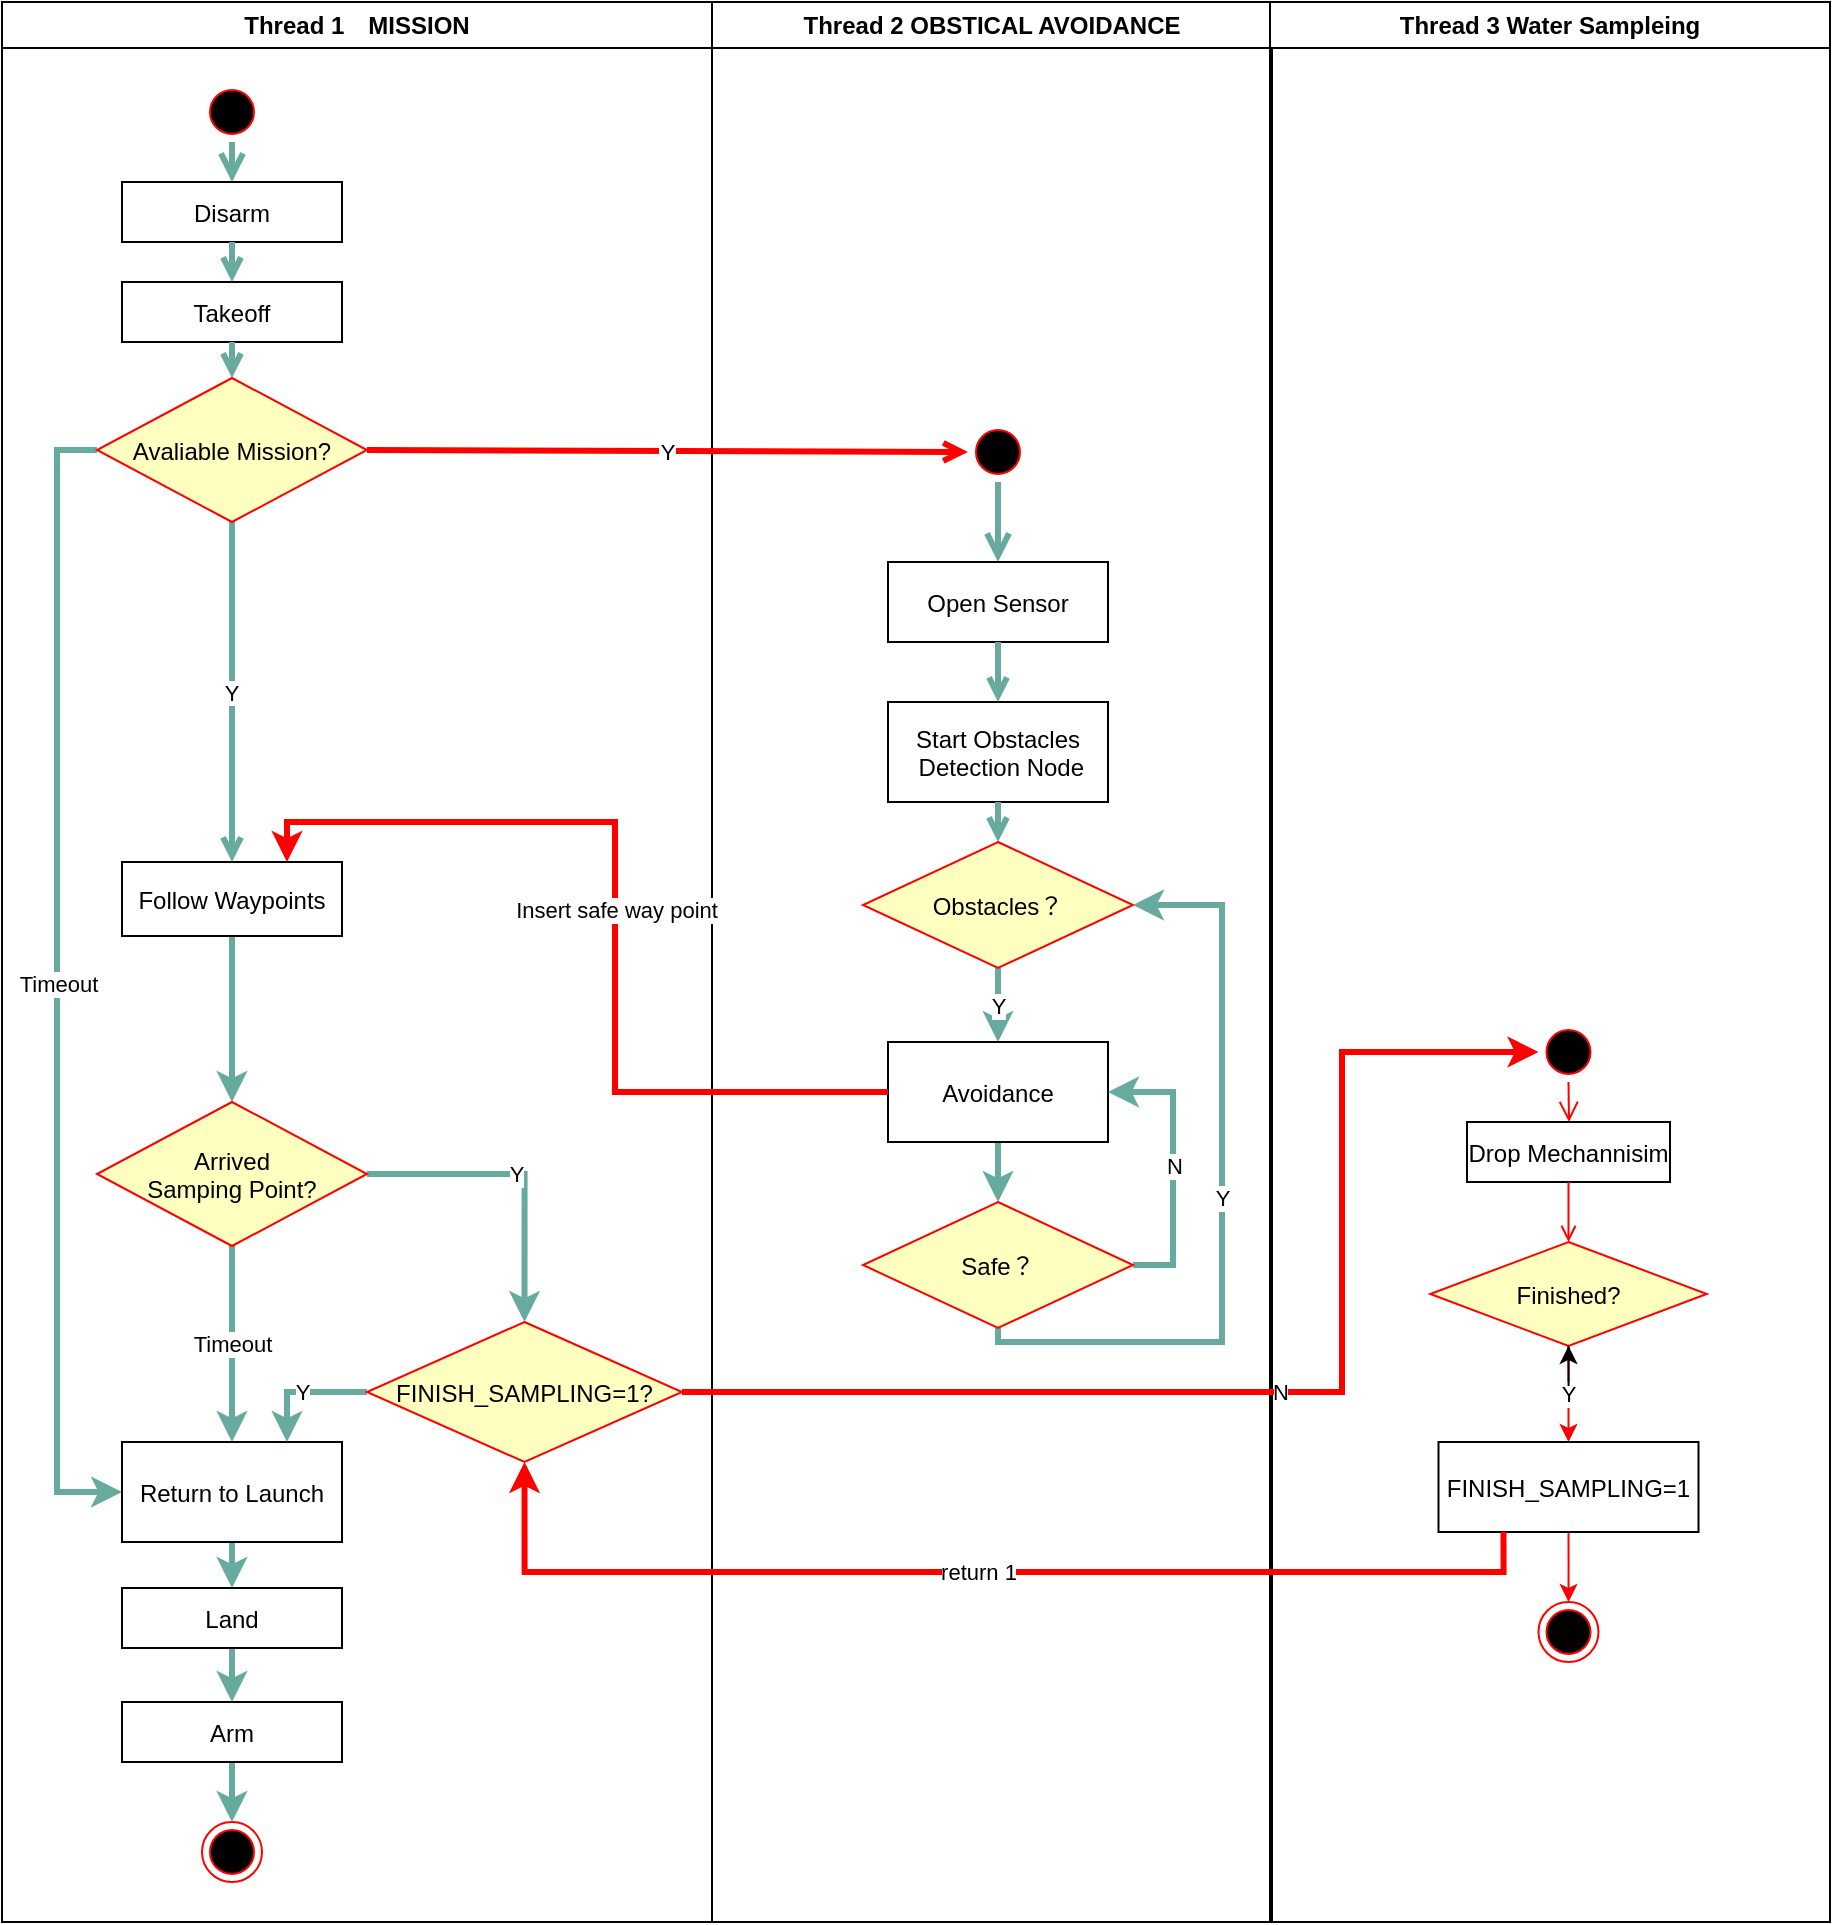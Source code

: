 <mxfile version="14.1.8" type="github">
  <diagram name="Page-1" id="e7e014a7-5840-1c2e-5031-d8a46d1fe8dd">
    <mxGraphModel dx="1483" dy="783" grid="1" gridSize="10" guides="1" tooltips="1" connect="1" arrows="1" fold="1" page="1" pageScale="1" pageWidth="1169" pageHeight="827" background="#ffffff" math="0" shadow="0">
      <root>
        <mxCell id="0" />
        <mxCell id="1" parent="0" />
        <mxCell id="2" value="Thread 1　MISSION" style="swimlane;whiteSpace=wrap" parent="1" vertex="1">
          <mxGeometry x="90" y="50" width="355" height="960" as="geometry" />
        </mxCell>
        <mxCell id="5" value="" style="ellipse;shape=startState;fillColor=#000000;strokeColor=#ff0000;" parent="2" vertex="1">
          <mxGeometry x="100" y="40" width="30" height="30" as="geometry" />
        </mxCell>
        <mxCell id="6" value="" style="edgeStyle=elbowEdgeStyle;elbow=horizontal;verticalAlign=bottom;endArrow=open;endSize=8;endFill=1;rounded=0;strokeColor=#67AB9F;strokeWidth=3;" parent="2" source="5" target="7" edge="1">
          <mxGeometry x="100" y="40" as="geometry">
            <mxPoint x="115" y="110" as="targetPoint" />
          </mxGeometry>
        </mxCell>
        <mxCell id="7" value="Disarm" style="" parent="2" vertex="1">
          <mxGeometry x="60" y="90" width="110" height="30" as="geometry" />
        </mxCell>
        <mxCell id="8" value="Takeoff" style="" parent="2" vertex="1">
          <mxGeometry x="60" y="140" width="110" height="30" as="geometry" />
        </mxCell>
        <mxCell id="9" value="" style="endArrow=open;endFill=1;rounded=0;strokeColor=#67AB9F;strokeWidth=3;" parent="2" source="7" target="8" edge="1">
          <mxGeometry relative="1" as="geometry" />
        </mxCell>
        <mxCell id="11" value="" style="endArrow=open;endFill=1;rounded=0;entryX=0.5;entryY=0;entryDx=0;entryDy=0;strokeColor=#67AB9F;strokeWidth=3;" parent="2" source="8" target="lEqOnGy5qkWv927JAk-z-43" edge="1">
          <mxGeometry relative="1" as="geometry">
            <mxPoint x="115" y="325" as="targetPoint" />
          </mxGeometry>
        </mxCell>
        <mxCell id="lEqOnGy5qkWv927JAk-z-46" style="edgeStyle=orthogonalEdgeStyle;rounded=0;orthogonalLoop=1;jettySize=auto;html=1;exitX=0.5;exitY=1;exitDx=0;exitDy=0;entryX=0.5;entryY=0;entryDx=0;entryDy=0;strokeColor=#67AB9F;strokeWidth=3;" parent="2" source="lEqOnGy5qkWv927JAk-z-41" target="lEqOnGy5qkWv927JAk-z-45" edge="1">
          <mxGeometry relative="1" as="geometry" />
        </mxCell>
        <mxCell id="lEqOnGy5qkWv927JAk-z-41" value="Follow Waypoints" style="" parent="2" vertex="1">
          <mxGeometry x="60" y="430" width="110" height="37" as="geometry" />
        </mxCell>
        <mxCell id="lEqOnGy5qkWv927JAk-z-42" value="Y" style="endArrow=open;endFill=1;rounded=0;exitX=0.5;exitY=1;exitDx=0;exitDy=0;strokeColor=#67AB9F;strokeWidth=3;" parent="2" source="lEqOnGy5qkWv927JAk-z-43" target="lEqOnGy5qkWv927JAk-z-41" edge="1">
          <mxGeometry relative="1" as="geometry">
            <mxPoint x="115" y="375" as="sourcePoint" />
            <mxPoint x="125" y="335" as="targetPoint" />
          </mxGeometry>
        </mxCell>
        <mxCell id="lEqOnGy5qkWv927JAk-z-62" value="Timeout" style="edgeStyle=orthogonalEdgeStyle;rounded=0;orthogonalLoop=1;jettySize=auto;html=1;exitX=0;exitY=0.5;exitDx=0;exitDy=0;entryX=0;entryY=0.5;entryDx=0;entryDy=0;strokeColor=#67AB9F;strokeWidth=3;" parent="2" source="lEqOnGy5qkWv927JAk-z-43" target="lEqOnGy5qkWv927JAk-z-47" edge="1">
          <mxGeometry relative="1" as="geometry" />
        </mxCell>
        <mxCell id="lEqOnGy5qkWv927JAk-z-43" value="Avaliable Mission?" style="rhombus;fillColor=#ffffc0;strokeColor=#ff0000;" parent="2" vertex="1">
          <mxGeometry x="47.5" y="188" width="135" height="72" as="geometry" />
        </mxCell>
        <mxCell id="lEqOnGy5qkWv927JAk-z-49" style="edgeStyle=orthogonalEdgeStyle;rounded=0;orthogonalLoop=1;jettySize=auto;html=1;exitX=1;exitY=0.5;exitDx=0;exitDy=0;entryX=0.5;entryY=0;entryDx=0;entryDy=0;strokeColor=#67AB9F;strokeWidth=3;" parent="2" source="lEqOnGy5qkWv927JAk-z-45" target="lEqOnGy5qkWv927JAk-z-48" edge="1">
          <mxGeometry relative="1" as="geometry" />
        </mxCell>
        <mxCell id="lEqOnGy5qkWv927JAk-z-66" value="Y" style="edgeLabel;html=1;align=center;verticalAlign=middle;resizable=0;points=[];" parent="lEqOnGy5qkWv927JAk-z-49" vertex="1" connectable="0">
          <mxGeometry x="-0.034" relative="1" as="geometry">
            <mxPoint as="offset" />
          </mxGeometry>
        </mxCell>
        <mxCell id="lEqOnGy5qkWv927JAk-z-61" value="Timeout" style="edgeStyle=orthogonalEdgeStyle;rounded=0;orthogonalLoop=1;jettySize=auto;html=1;exitX=0.5;exitY=1;exitDx=0;exitDy=0;strokeWidth=3;strokeColor=#67AB9F;" parent="2" source="lEqOnGy5qkWv927JAk-z-45" target="lEqOnGy5qkWv927JAk-z-47" edge="1">
          <mxGeometry relative="1" as="geometry" />
        </mxCell>
        <mxCell id="lEqOnGy5qkWv927JAk-z-45" value="Arrived &#xa;Samping Point?" style="rhombus;fillColor=#ffffc0;strokeColor=#ff0000;" parent="2" vertex="1">
          <mxGeometry x="47.5" y="550" width="135" height="72" as="geometry" />
        </mxCell>
        <mxCell id="lEqOnGy5qkWv927JAk-z-69" style="edgeStyle=orthogonalEdgeStyle;rounded=0;orthogonalLoop=1;jettySize=auto;html=1;exitX=0.5;exitY=1;exitDx=0;exitDy=0;entryX=0.5;entryY=0;entryDx=0;entryDy=0;strokeColor=#67AB9F;strokeWidth=3;" parent="2" source="lEqOnGy5qkWv927JAk-z-47" target="lEqOnGy5qkWv927JAk-z-71" edge="1">
          <mxGeometry relative="1" as="geometry">
            <mxPoint x="115" y="780" as="targetPoint" />
          </mxGeometry>
        </mxCell>
        <mxCell id="lEqOnGy5qkWv927JAk-z-47" value="Return to Launch" style="" parent="2" vertex="1">
          <mxGeometry x="60" y="720" width="110" height="50" as="geometry" />
        </mxCell>
        <mxCell id="cOplBJ03pcqquepGzs3l-47" value="Y" style="edgeStyle=orthogonalEdgeStyle;rounded=0;orthogonalLoop=1;jettySize=auto;html=1;exitX=0;exitY=0.5;exitDx=0;exitDy=0;entryX=0.75;entryY=0;entryDx=0;entryDy=0;strokeWidth=3;strokeColor=#67AB9F;" edge="1" parent="2" source="lEqOnGy5qkWv927JAk-z-48" target="lEqOnGy5qkWv927JAk-z-47">
          <mxGeometry relative="1" as="geometry" />
        </mxCell>
        <mxCell id="lEqOnGy5qkWv927JAk-z-48" value="FINISH_SAMPLING=1?" style="rhombus;fillColor=#ffffc0;strokeColor=#ff0000;" parent="2" vertex="1">
          <mxGeometry x="182.5" y="660" width="157.5" height="70" as="geometry" />
        </mxCell>
        <mxCell id="lEqOnGy5qkWv927JAk-z-64" value="" style="ellipse;shape=endState;fillColor=#000000;strokeColor=#ff0000" parent="2" vertex="1">
          <mxGeometry x="100" y="910" width="30" height="30" as="geometry" />
        </mxCell>
        <mxCell id="lEqOnGy5qkWv927JAk-z-72" style="edgeStyle=orthogonalEdgeStyle;rounded=0;orthogonalLoop=1;jettySize=auto;html=1;exitX=0.5;exitY=1;exitDx=0;exitDy=0;strokeColor=#67AB9F;strokeWidth=3;" parent="2" source="lEqOnGy5qkWv927JAk-z-67" target="lEqOnGy5qkWv927JAk-z-64" edge="1">
          <mxGeometry relative="1" as="geometry" />
        </mxCell>
        <mxCell id="lEqOnGy5qkWv927JAk-z-67" value="Arm" style="" parent="2" vertex="1">
          <mxGeometry x="60" y="850" width="110" height="30" as="geometry" />
        </mxCell>
        <mxCell id="lEqOnGy5qkWv927JAk-z-70" style="edgeStyle=orthogonalEdgeStyle;rounded=0;orthogonalLoop=1;jettySize=auto;html=1;exitX=0.5;exitY=1;exitDx=0;exitDy=0;entryX=0.5;entryY=0;entryDx=0;entryDy=0;strokeColor=#67AB9F;strokeWidth=3;" parent="2" source="lEqOnGy5qkWv927JAk-z-71" target="lEqOnGy5qkWv927JAk-z-67" edge="1">
          <mxGeometry relative="1" as="geometry">
            <mxPoint x="115" y="850" as="sourcePoint" />
          </mxGeometry>
        </mxCell>
        <mxCell id="lEqOnGy5qkWv927JAk-z-71" value="Land" style="" parent="2" vertex="1">
          <mxGeometry x="60" y="793" width="110" height="30" as="geometry" />
        </mxCell>
        <mxCell id="3" value="Thread 2 OBSTICAL AVOIDANCE" style="swimlane;whiteSpace=wrap" parent="1" vertex="1">
          <mxGeometry x="445" y="50" width="280" height="960" as="geometry" />
        </mxCell>
        <mxCell id="13" value="" style="ellipse;shape=startState;fillColor=#000000;strokeColor=#ff0000;" parent="3" vertex="1">
          <mxGeometry x="128" y="210" width="30" height="30" as="geometry" />
        </mxCell>
        <mxCell id="14" value="" style="edgeStyle=elbowEdgeStyle;elbow=horizontal;verticalAlign=bottom;endArrow=open;endSize=8;endFill=1;rounded=0;strokeColor=#67AB9F;strokeWidth=3;" parent="3" source="13" target="15" edge="1">
          <mxGeometry x="108" y="190" as="geometry">
            <mxPoint x="123" y="260" as="targetPoint" />
          </mxGeometry>
        </mxCell>
        <mxCell id="15" value="Open Sensor" style="" parent="3" vertex="1">
          <mxGeometry x="88" y="280" width="110" height="40" as="geometry" />
        </mxCell>
        <mxCell id="16" value="Start Obstacles&#xa; Detection Node" style="" parent="3" vertex="1">
          <mxGeometry x="88" y="350" width="110" height="50" as="geometry" />
        </mxCell>
        <mxCell id="17" value="" style="endArrow=open;endFill=1;rounded=0;strokeColor=#67AB9F;strokeWidth=3;" parent="3" source="15" target="16" edge="1">
          <mxGeometry relative="1" as="geometry" />
        </mxCell>
        <mxCell id="19" value="" style="endArrow=open;endFill=1;rounded=0;entryX=0.5;entryY=0;entryDx=0;entryDy=0;strokeColor=#67AB9F;strokeWidth=3;" parent="3" source="16" target="cOplBJ03pcqquepGzs3l-41" edge="1">
          <mxGeometry relative="1" as="geometry">
            <mxPoint x="143" y="495" as="targetPoint" />
          </mxGeometry>
        </mxCell>
        <mxCell id="cOplBJ03pcqquepGzs3l-43" value="Y" style="edgeStyle=orthogonalEdgeStyle;rounded=0;orthogonalLoop=1;jettySize=auto;html=1;exitX=0.5;exitY=1;exitDx=0;exitDy=0;entryX=0.5;entryY=0;entryDx=0;entryDy=0;strokeColor=#67AB9F;strokeWidth=3;" edge="1" parent="3" source="cOplBJ03pcqquepGzs3l-41" target="cOplBJ03pcqquepGzs3l-42">
          <mxGeometry relative="1" as="geometry">
            <mxPoint x="143" y="533" as="sourcePoint" />
          </mxGeometry>
        </mxCell>
        <mxCell id="cOplBJ03pcqquepGzs3l-41" value="Obstacles？" style="rhombus;fillColor=#ffffc0;strokeColor=#ff0000;" vertex="1" parent="3">
          <mxGeometry x="75.5" y="420" width="135" height="63" as="geometry" />
        </mxCell>
        <mxCell id="cOplBJ03pcqquepGzs3l-44" value="Y" style="edgeStyle=orthogonalEdgeStyle;rounded=0;orthogonalLoop=1;jettySize=auto;html=1;exitX=0.5;exitY=1;exitDx=0;exitDy=0;entryX=1;entryY=0.5;entryDx=0;entryDy=0;strokeColor=#67AB9F;strokeWidth=3;" edge="1" parent="3" source="cOplBJ03pcqquepGzs3l-49" target="cOplBJ03pcqquepGzs3l-41">
          <mxGeometry relative="1" as="geometry">
            <mxPoint x="225" y="452" as="targetPoint" />
            <Array as="points">
              <mxPoint x="143" y="670" />
              <mxPoint x="255" y="670" />
              <mxPoint x="255" y="452" />
            </Array>
          </mxGeometry>
        </mxCell>
        <mxCell id="cOplBJ03pcqquepGzs3l-50" style="edgeStyle=orthogonalEdgeStyle;rounded=0;orthogonalLoop=1;jettySize=auto;html=1;exitX=0.5;exitY=1;exitDx=0;exitDy=0;entryX=0.5;entryY=0;entryDx=0;entryDy=0;strokeColor=#67AB9F;strokeWidth=3;" edge="1" parent="3" source="cOplBJ03pcqquepGzs3l-42" target="cOplBJ03pcqquepGzs3l-49">
          <mxGeometry relative="1" as="geometry" />
        </mxCell>
        <mxCell id="cOplBJ03pcqquepGzs3l-42" value="Avoidance" style="" vertex="1" parent="3">
          <mxGeometry x="88" y="520" width="110" height="50" as="geometry" />
        </mxCell>
        <mxCell id="cOplBJ03pcqquepGzs3l-53" value="N" style="edgeStyle=orthogonalEdgeStyle;rounded=0;orthogonalLoop=1;jettySize=auto;html=1;exitX=1;exitY=0.5;exitDx=0;exitDy=0;entryX=1;entryY=0.5;entryDx=0;entryDy=0;strokeColor=#67AB9F;strokeWidth=3;" edge="1" parent="3" source="cOplBJ03pcqquepGzs3l-49" target="cOplBJ03pcqquepGzs3l-42">
          <mxGeometry relative="1" as="geometry" />
        </mxCell>
        <mxCell id="cOplBJ03pcqquepGzs3l-49" value="Safe？" style="rhombus;fillColor=#ffffc0;strokeColor=#ff0000;" vertex="1" parent="3">
          <mxGeometry x="75.5" y="600" width="135" height="63" as="geometry" />
        </mxCell>
        <mxCell id="4" value="Thread 3 Water Sampleing" style="swimlane;whiteSpace=wrap" parent="1" vertex="1">
          <mxGeometry x="724" y="50" width="280" height="960" as="geometry" />
        </mxCell>
        <mxCell id="38" value="" style="ellipse;shape=endState;fillColor=#000000;strokeColor=#ff0000" parent="4" vertex="1">
          <mxGeometry x="134.25" y="800" width="30" height="30" as="geometry" />
        </mxCell>
        <mxCell id="lEqOnGy5qkWv927JAk-z-50" value="" style="ellipse;shape=startState;fillColor=#000000;strokeColor=#ff0000;" parent="4" vertex="1">
          <mxGeometry x="134.25" y="510" width="30" height="30" as="geometry" />
        </mxCell>
        <mxCell id="lEqOnGy5qkWv927JAk-z-51" value="" style="edgeStyle=elbowEdgeStyle;elbow=horizontal;verticalAlign=bottom;endArrow=open;endSize=8;strokeColor=#FF0000;endFill=1;rounded=0;entryX=0.5;entryY=0;entryDx=0;entryDy=0;" parent="4" source="lEqOnGy5qkWv927JAk-z-50" target="lEqOnGy5qkWv927JAk-z-52" edge="1">
          <mxGeometry x="-26.5" y="460" as="geometry">
            <mxPoint x="-11.5" y="530" as="targetPoint" />
          </mxGeometry>
        </mxCell>
        <mxCell id="lEqOnGy5qkWv927JAk-z-52" value="Drop Mechannisim" style="" parent="4" vertex="1">
          <mxGeometry x="98.5" y="560" width="101.5" height="30" as="geometry" />
        </mxCell>
        <mxCell id="lEqOnGy5qkWv927JAk-z-54" value="" style="endArrow=open;strokeColor=#FF0000;endFill=1;rounded=0;entryX=0.5;entryY=0;entryDx=0;entryDy=0;" parent="4" source="lEqOnGy5qkWv927JAk-z-52" target="lEqOnGy5qkWv927JAk-z-55" edge="1">
          <mxGeometry relative="1" as="geometry">
            <mxPoint x="153.5" y="640.0" as="targetPoint" />
          </mxGeometry>
        </mxCell>
        <mxCell id="lEqOnGy5qkWv927JAk-z-58" value="Y" style="edgeStyle=orthogonalEdgeStyle;rounded=0;orthogonalLoop=1;jettySize=auto;html=1;exitX=0.5;exitY=1;exitDx=0;exitDy=0;entryX=0.5;entryY=0;entryDx=0;entryDy=0;strokeColor=#FF0000;" parent="4" source="lEqOnGy5qkWv927JAk-z-55" target="lEqOnGy5qkWv927JAk-z-57" edge="1">
          <mxGeometry relative="1" as="geometry" />
        </mxCell>
        <mxCell id="lEqOnGy5qkWv927JAk-z-55" value="Finished?" style="rhombus;fillColor=#ffffc0;strokeColor=#ff0000;" parent="4" vertex="1">
          <mxGeometry x="80.13" y="620" width="138.25" height="52" as="geometry" />
        </mxCell>
        <mxCell id="lEqOnGy5qkWv927JAk-z-59" style="edgeStyle=orthogonalEdgeStyle;rounded=0;orthogonalLoop=1;jettySize=auto;html=1;exitX=0.5;exitY=1;exitDx=0;exitDy=0;strokeColor=#FF0000;" parent="4" source="lEqOnGy5qkWv927JAk-z-57" target="38" edge="1">
          <mxGeometry relative="1" as="geometry" />
        </mxCell>
        <mxCell id="lEqOnGy5qkWv927JAk-z-57" value="FINISH_SAMPLING=1" style="" parent="4" vertex="1">
          <mxGeometry x="84.25" y="720" width="130" height="45" as="geometry" />
        </mxCell>
        <mxCell id="cOplBJ03pcqquepGzs3l-48" style="edgeStyle=orthogonalEdgeStyle;rounded=0;orthogonalLoop=1;jettySize=auto;html=1;exitX=0.5;exitY=1;exitDx=0;exitDy=0;" edge="1" parent="4" source="lEqOnGy5qkWv927JAk-z-55" target="lEqOnGy5qkWv927JAk-z-55">
          <mxGeometry relative="1" as="geometry" />
        </mxCell>
        <mxCell id="20" value="Y" style="endArrow=open;endFill=1;rounded=0;exitX=1;exitY=0.5;exitDx=0;exitDy=0;entryX=0;entryY=0.5;entryDx=0;entryDy=0;strokeColor=#FF0000;strokeWidth=3;" parent="1" source="lEqOnGy5qkWv927JAk-z-43" target="13" edge="1">
          <mxGeometry relative="1" as="geometry">
            <mxPoint x="335" y="400" as="sourcePoint" />
          </mxGeometry>
        </mxCell>
        <mxCell id="lEqOnGy5qkWv927JAk-z-56" value="N" style="edgeStyle=orthogonalEdgeStyle;rounded=0;orthogonalLoop=1;jettySize=auto;html=1;exitX=1;exitY=0.5;exitDx=0;exitDy=0;entryX=0;entryY=0.5;entryDx=0;entryDy=0;fillColor=#f8cecc;strokeColor=#FF0000;strokeWidth=3;" parent="1" source="lEqOnGy5qkWv927JAk-z-48" target="lEqOnGy5qkWv927JAk-z-50" edge="1">
          <mxGeometry relative="1" as="geometry">
            <Array as="points">
              <mxPoint x="760" y="745" />
              <mxPoint x="760" y="575" />
            </Array>
          </mxGeometry>
        </mxCell>
        <mxCell id="cOplBJ03pcqquepGzs3l-45" value="return 1" style="edgeStyle=orthogonalEdgeStyle;rounded=0;orthogonalLoop=1;jettySize=auto;html=1;exitX=0.25;exitY=1;exitDx=0;exitDy=0;entryX=0.5;entryY=1;entryDx=0;entryDy=0;strokeColor=#FF0000;strokeWidth=3;" edge="1" parent="1" source="lEqOnGy5qkWv927JAk-z-57" target="lEqOnGy5qkWv927JAk-z-48">
          <mxGeometry relative="1" as="geometry" />
        </mxCell>
        <mxCell id="cOplBJ03pcqquepGzs3l-51" value="Insert safe way point" style="edgeStyle=orthogonalEdgeStyle;rounded=0;orthogonalLoop=1;jettySize=auto;html=1;exitX=0;exitY=0.5;exitDx=0;exitDy=0;entryX=0.75;entryY=0;entryDx=0;entryDy=0;strokeColor=#FF0000;strokeWidth=3;" edge="1" parent="1" source="cOplBJ03pcqquepGzs3l-42" target="lEqOnGy5qkWv927JAk-z-41">
          <mxGeometry relative="1" as="geometry" />
        </mxCell>
      </root>
    </mxGraphModel>
  </diagram>
</mxfile>
